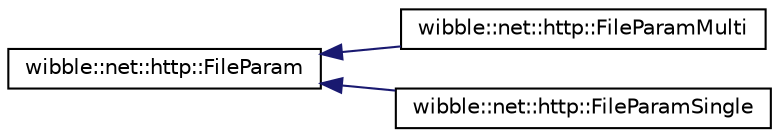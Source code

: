 digraph G
{
  edge [fontname="Helvetica",fontsize="10",labelfontname="Helvetica",labelfontsize="10"];
  node [fontname="Helvetica",fontsize="10",shape=record];
  rankdir="LR";
  Node1 [label="wibble::net::http::FileParam",height=0.2,width=0.4,color="black", fillcolor="white", style="filled",URL="$structwibble_1_1net_1_1http_1_1FileParam.html",tooltip="File upload parameter."];
  Node1 -> Node2 [dir="back",color="midnightblue",fontsize="10",style="solid",fontname="Helvetica"];
  Node2 [label="wibble::net::http::FileParamMulti",height=0.2,width=0.4,color="black", fillcolor="white", style="filled",URL="$structwibble_1_1net_1_1http_1_1FileParamMulti.html",tooltip="Multiple file uploads with the same name."];
  Node1 -> Node3 [dir="back",color="midnightblue",fontsize="10",style="solid",fontname="Helvetica"];
  Node3 [label="wibble::net::http::FileParamSingle",height=0.2,width=0.4,color="black", fillcolor="white", style="filled",URL="$structwibble_1_1net_1_1http_1_1FileParamSingle.html",tooltip="Single file upload field."];
}
